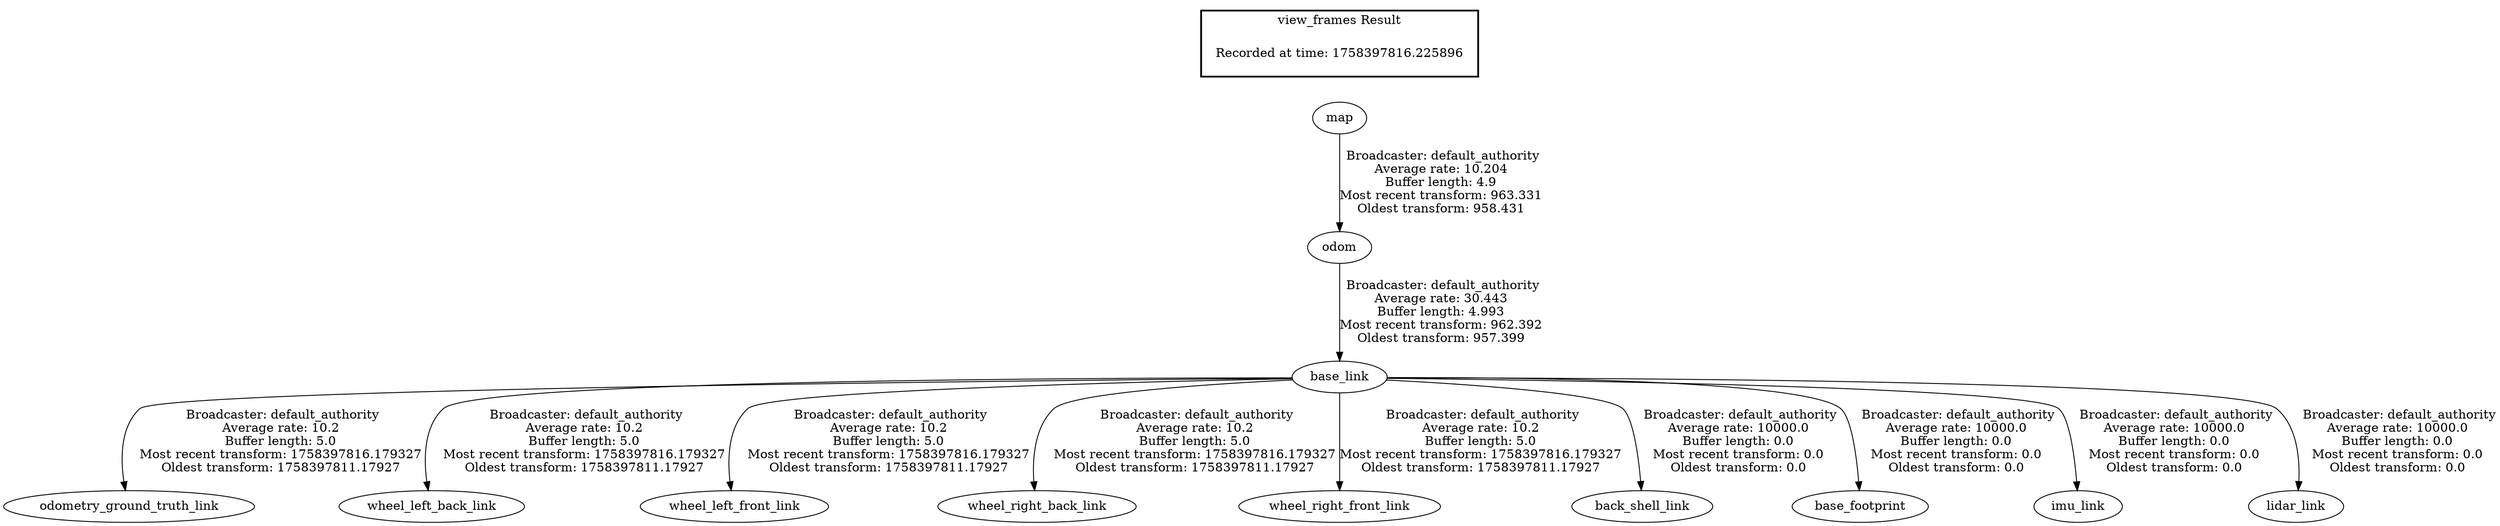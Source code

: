 digraph G {
"base_link" -> "odometry_ground_truth_link"[label=" Broadcaster: default_authority\nAverage rate: 10.2\nBuffer length: 5.0\nMost recent transform: 1758397816.179327\nOldest transform: 1758397811.17927\n"];
"odom" -> "base_link"[label=" Broadcaster: default_authority\nAverage rate: 30.443\nBuffer length: 4.993\nMost recent transform: 962.392\nOldest transform: 957.399\n"];
"base_link" -> "wheel_left_back_link"[label=" Broadcaster: default_authority\nAverage rate: 10.2\nBuffer length: 5.0\nMost recent transform: 1758397816.179327\nOldest transform: 1758397811.17927\n"];
"base_link" -> "wheel_left_front_link"[label=" Broadcaster: default_authority\nAverage rate: 10.2\nBuffer length: 5.0\nMost recent transform: 1758397816.179327\nOldest transform: 1758397811.17927\n"];
"base_link" -> "wheel_right_back_link"[label=" Broadcaster: default_authority\nAverage rate: 10.2\nBuffer length: 5.0\nMost recent transform: 1758397816.179327\nOldest transform: 1758397811.17927\n"];
"base_link" -> "wheel_right_front_link"[label=" Broadcaster: default_authority\nAverage rate: 10.2\nBuffer length: 5.0\nMost recent transform: 1758397816.179327\nOldest transform: 1758397811.17927\n"];
"base_link" -> "back_shell_link"[label=" Broadcaster: default_authority\nAverage rate: 10000.0\nBuffer length: 0.0\nMost recent transform: 0.0\nOldest transform: 0.0\n"];
"base_link" -> "base_footprint"[label=" Broadcaster: default_authority\nAverage rate: 10000.0\nBuffer length: 0.0\nMost recent transform: 0.0\nOldest transform: 0.0\n"];
"base_link" -> "imu_link"[label=" Broadcaster: default_authority\nAverage rate: 10000.0\nBuffer length: 0.0\nMost recent transform: 0.0\nOldest transform: 0.0\n"];
"base_link" -> "lidar_link"[label=" Broadcaster: default_authority\nAverage rate: 10000.0\nBuffer length: 0.0\nMost recent transform: 0.0\nOldest transform: 0.0\n"];
"map" -> "odom"[label=" Broadcaster: default_authority\nAverage rate: 10.204\nBuffer length: 4.9\nMost recent transform: 963.331\nOldest transform: 958.431\n"];
edge [style=invis];
 subgraph cluster_legend { style=bold; color=black; label ="view_frames Result";
"Recorded at time: 1758397816.225896"[ shape=plaintext ] ;
}->"map";
}